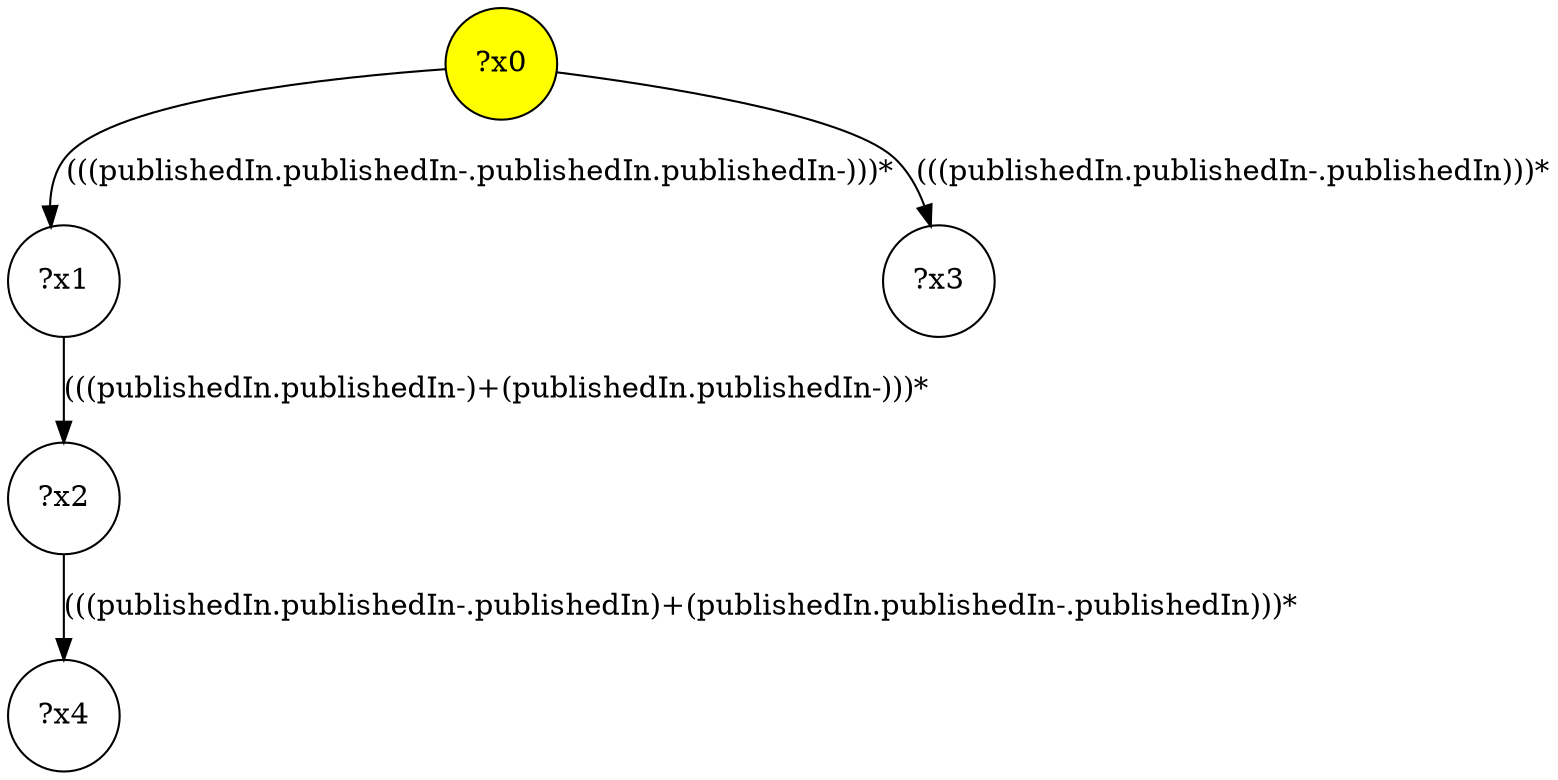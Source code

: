 digraph g {
	x0 [fillcolor="yellow", style="filled," shape=circle, label="?x0"];
	x1 [shape=circle, label="?x1"];
	x0 -> x1 [label="(((publishedIn.publishedIn-.publishedIn.publishedIn-)))*"];
	x2 [shape=circle, label="?x2"];
	x1 -> x2 [label="(((publishedIn.publishedIn-)+(publishedIn.publishedIn-)))*"];
	x3 [shape=circle, label="?x3"];
	x0 -> x3 [label="(((publishedIn.publishedIn-.publishedIn)))*"];
	x4 [shape=circle, label="?x4"];
	x2 -> x4 [label="(((publishedIn.publishedIn-.publishedIn)+(publishedIn.publishedIn-.publishedIn)))*"];
}
